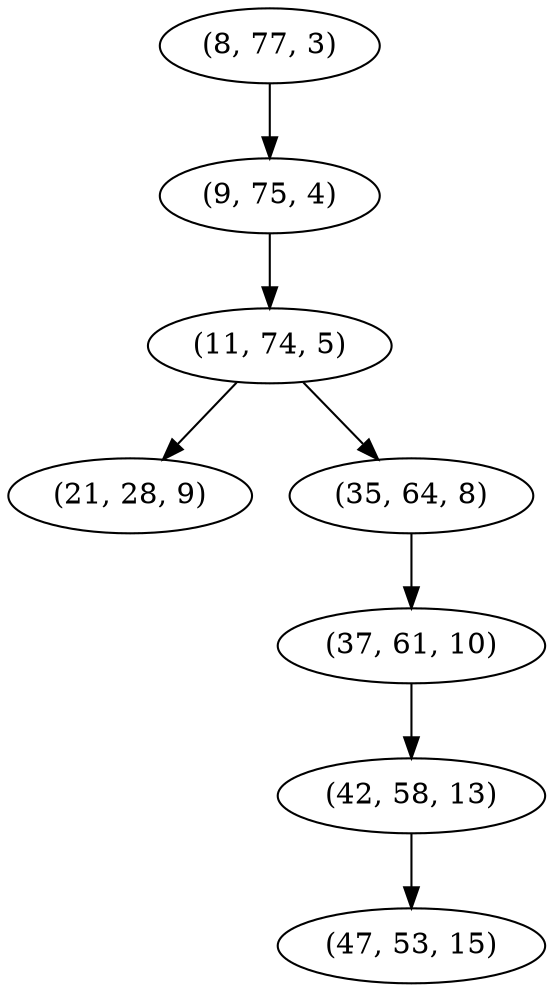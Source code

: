 digraph tree {
    "(8, 77, 3)";
    "(9, 75, 4)";
    "(11, 74, 5)";
    "(21, 28, 9)";
    "(35, 64, 8)";
    "(37, 61, 10)";
    "(42, 58, 13)";
    "(47, 53, 15)";
    "(8, 77, 3)" -> "(9, 75, 4)";
    "(9, 75, 4)" -> "(11, 74, 5)";
    "(11, 74, 5)" -> "(21, 28, 9)";
    "(11, 74, 5)" -> "(35, 64, 8)";
    "(35, 64, 8)" -> "(37, 61, 10)";
    "(37, 61, 10)" -> "(42, 58, 13)";
    "(42, 58, 13)" -> "(47, 53, 15)";
}
